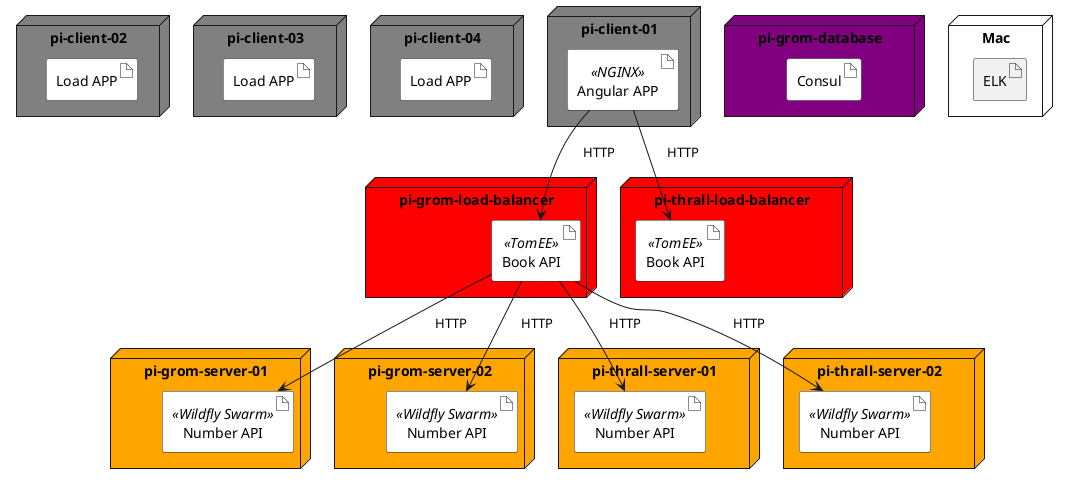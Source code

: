 @startuml

node "pi-client-02" as piclient2 #grey {
    artifact "Load APP" as load2 #white
}

node "pi-client-03" as piclient3 #grey {
    artifact "Load APP" as load3 #white
}

node "pi-client-04" as piclient4 #grey {
    artifact "Load APP" as load4 #white
}

node "pi-client-01" as piclient #grey {
    artifact "Angular APP" <<NGINX>> as angular #white
}

node "pi-grom-server-01" as piserver1 #orange {
    artifact "Number API" <<Wildfly Swarm>> as numberapi #white
}

node "pi-grom-server-02" as piserver2 #orange {
    artifact "Number API" <<Wildfly Swarm>> as numberapi2 #white
}

node "pi-thrall-server-01" as piserver3 #orange {
    artifact "Number API" <<Wildfly Swarm>> as numberapi3 #white
}

node "pi-thrall-server-02" as piserver4 #orange {
    artifact "Number API" <<Wildfly Swarm>> as numberapi4 #white
}

node "pi-grom-load-balancer" as piserver5 #red {
    artifact "Book API" <<TomEE>> as bookapi #white
}

node "pi-thrall-load-balancer" as piserver6 #red {
    artifact "Book API" <<TomEE>> as bookapi2 #white
}

node "pi-grom-database" as piregistry #purple {
    artifact "Consul" as consule #white
}

node "Mac" as mac {
    artifact "ELK" as elk
}

angular --> bookapi: "     HTTP      "
angular --> bookapi2: "     HTTP      "
bookapi --> numberapi: "     HTTP      "
bookapi --> numberapi2: "     HTTP      "
bookapi --> numberapi3: "     HTTP      "
bookapi --> numberapi4: "     HTTP      "
@enduml
